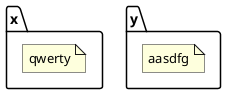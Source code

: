 {
  "sha1": "8l440n2df3owos1p75lpxeb2bcwecf2",
  "insertion": {
    "when": "2024-06-03T18:59:34.552Z",
    "url": "https://github.com/plantuml/plantuml/issues/1405",
    "user": "plantuml@gmail.com"
  }
}
@startuml

package x {
  note as _n
    qwerty
  end note
}

package y {
  note as _n
    aasdfg
  end note
  
}
@enduml
